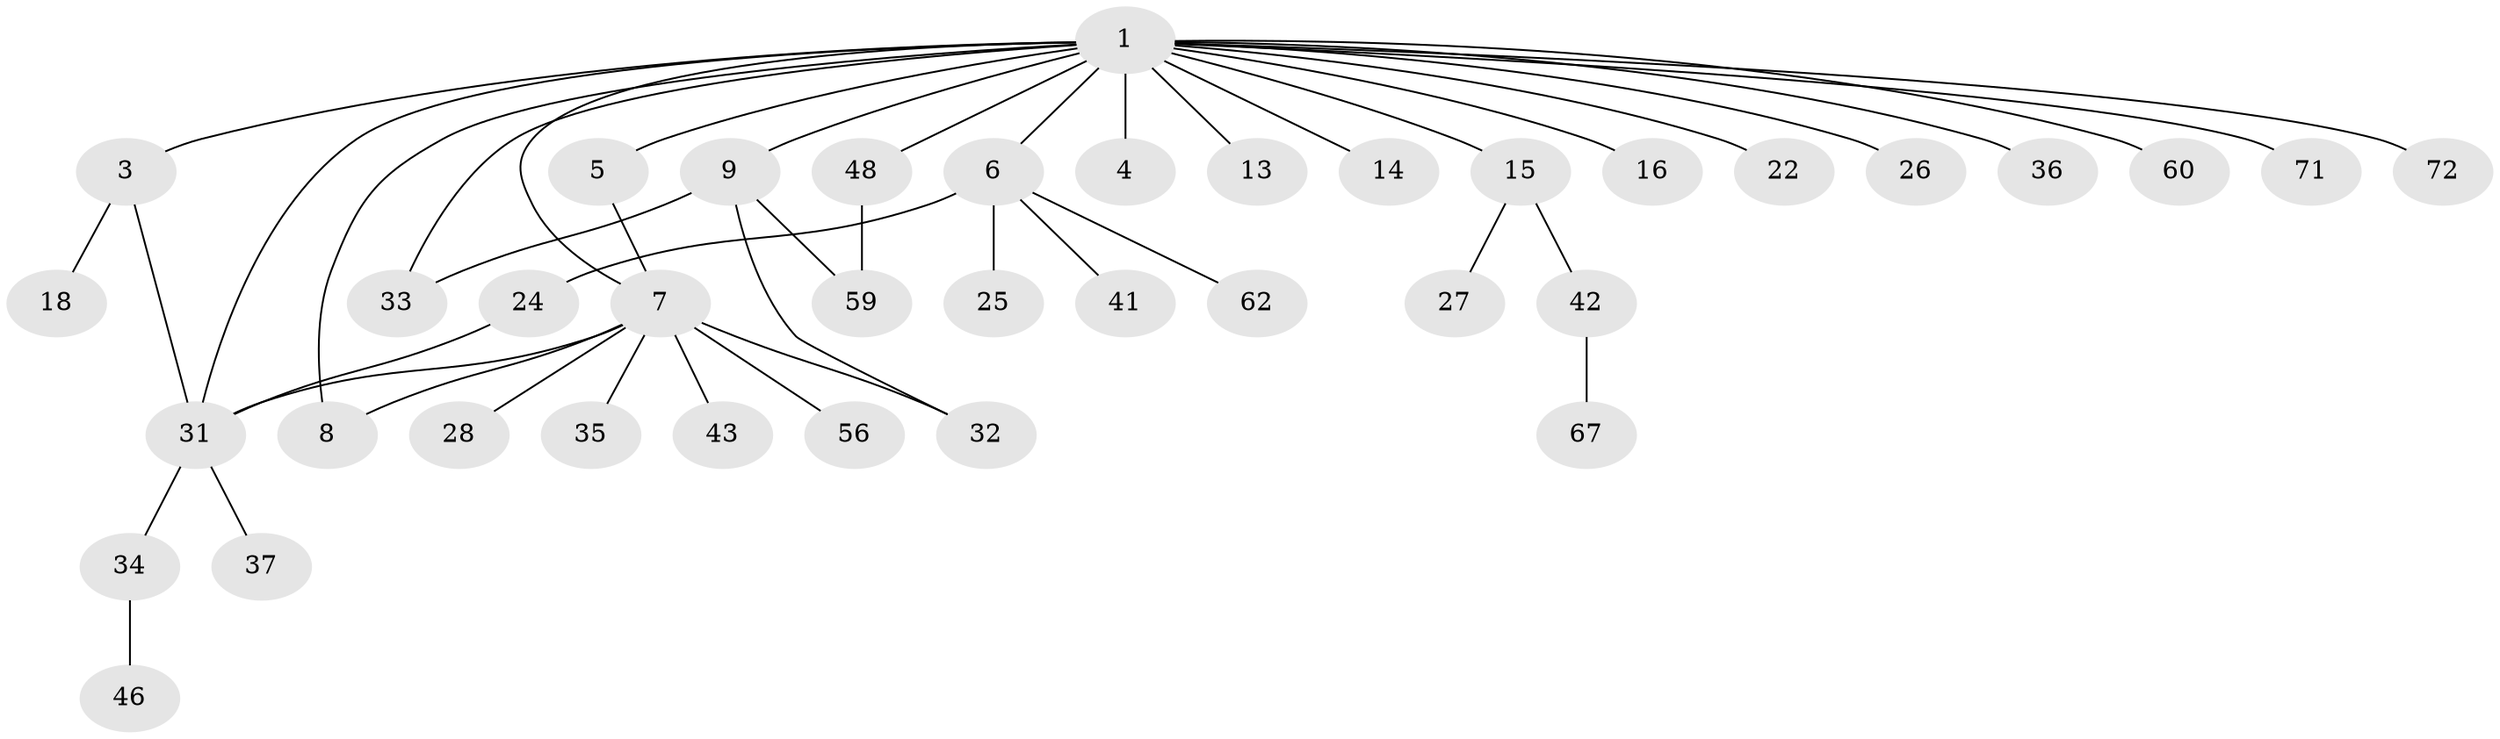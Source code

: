 // original degree distribution, {3: 0.12987012987012986, 22: 0.012987012987012988, 2: 0.2597402597402597, 4: 0.05194805194805195, 5: 0.012987012987012988, 15: 0.012987012987012988, 1: 0.5064935064935064, 7: 0.012987012987012988}
// Generated by graph-tools (version 1.1) at 2025/14/03/09/25 04:14:33]
// undirected, 38 vertices, 45 edges
graph export_dot {
graph [start="1"]
  node [color=gray90,style=filled];
  1 [super="+2+74"];
  3 [super="+10"];
  4 [super="+68"];
  5 [super="+57"];
  6;
  7 [super="+53+12+17+30+21+20"];
  8 [super="+29"];
  9;
  13;
  14;
  15 [super="+19"];
  16;
  18 [super="+38"];
  22;
  24 [super="+69"];
  25;
  26;
  27 [super="+76"];
  28;
  31 [super="+39+40+73"];
  32 [super="+47"];
  33 [super="+44+55"];
  34;
  35;
  36;
  37 [super="+63"];
  41 [super="+58"];
  42;
  43 [super="+51"];
  46;
  48;
  56;
  59;
  60;
  62;
  67;
  71;
  72;
  1 -- 33;
  1 -- 3 [weight=2];
  1 -- 4;
  1 -- 5;
  1 -- 6;
  1 -- 7;
  1 -- 8;
  1 -- 9;
  1 -- 71;
  1 -- 72;
  1 -- 13;
  1 -- 14;
  1 -- 15;
  1 -- 16;
  1 -- 22;
  1 -- 26;
  1 -- 31;
  1 -- 36;
  1 -- 48;
  1 -- 60;
  3 -- 18;
  3 -- 31;
  5 -- 7 [weight=2];
  6 -- 24;
  6 -- 25;
  6 -- 41;
  6 -- 62;
  7 -- 8;
  7 -- 28;
  7 -- 35;
  7 -- 43;
  7 -- 31;
  7 -- 56;
  7 -- 32;
  9 -- 32;
  9 -- 33;
  9 -- 59;
  15 -- 27;
  15 -- 42;
  24 -- 31;
  31 -- 34;
  31 -- 37;
  34 -- 46;
  42 -- 67;
  48 -- 59;
}
